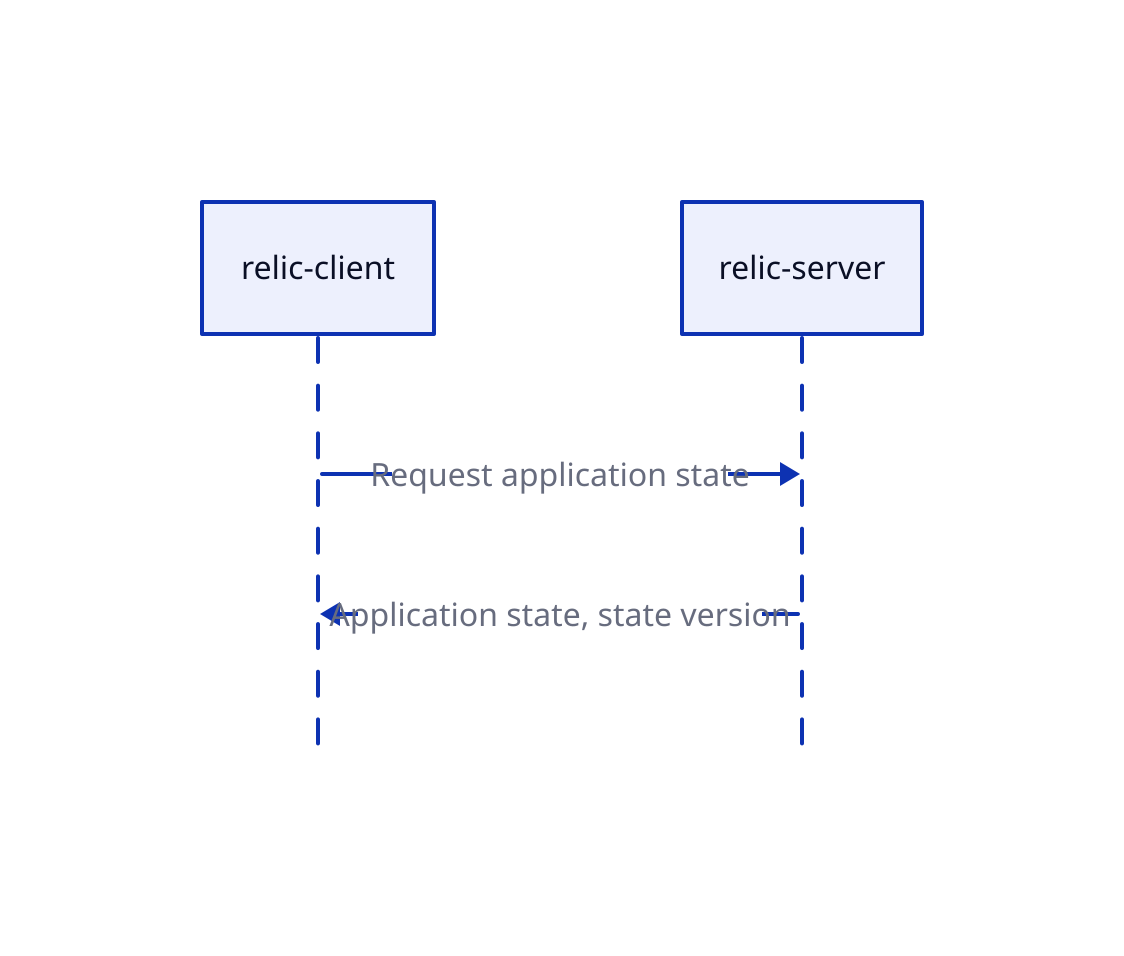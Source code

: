 shape: sequence_diagram
client: relic-client
server: relic-server

client -> server: Request application state
server -> client: Application state, state version
